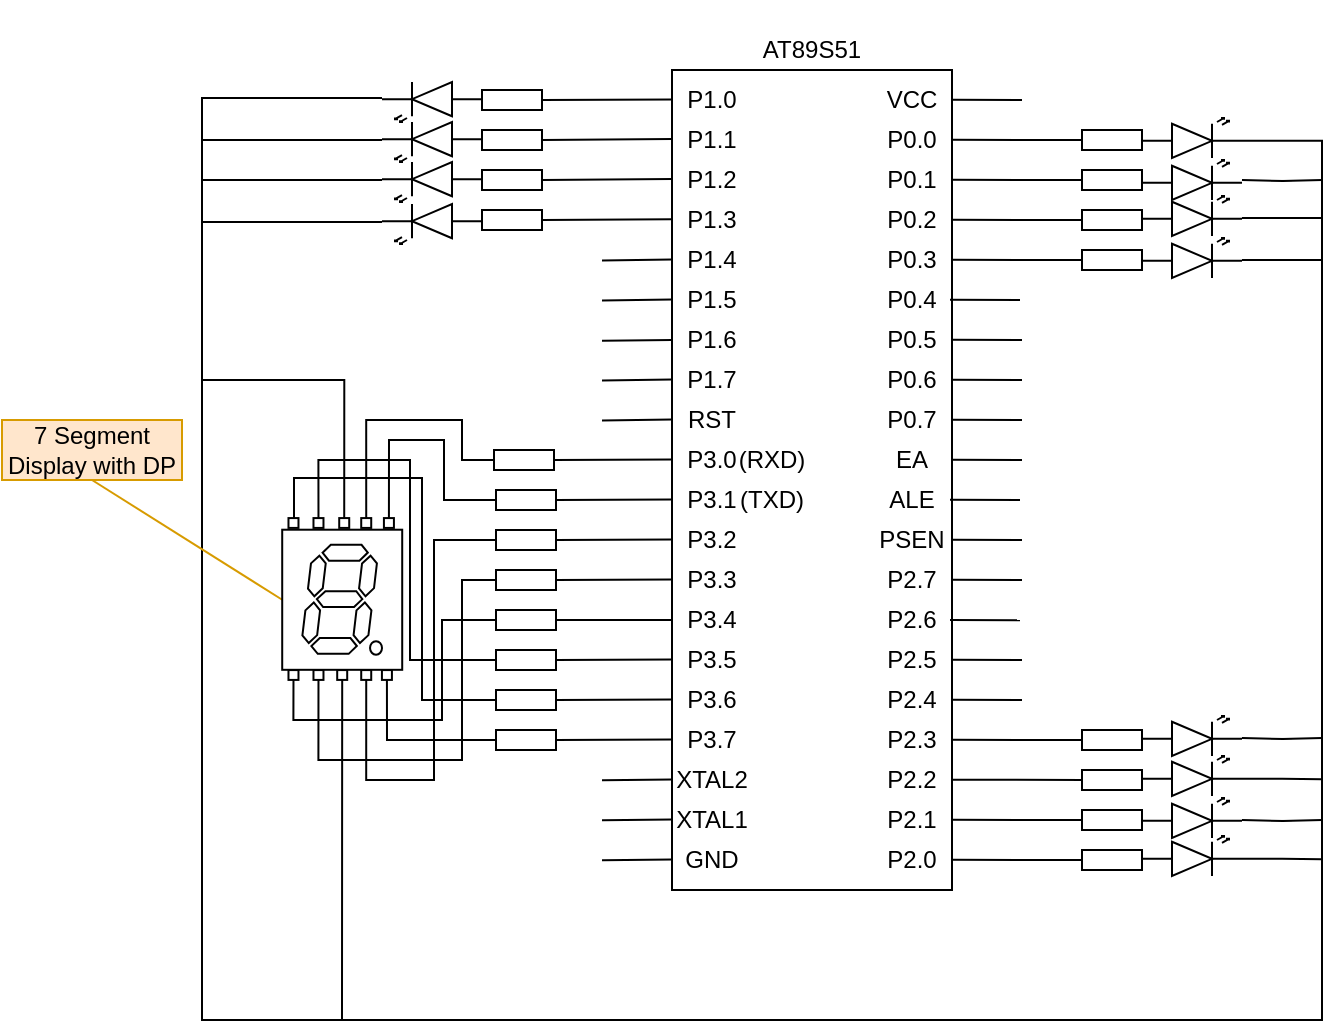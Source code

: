 <mxfile version="15.5.4" type="github">
  <diagram id="vIiQq1wwTRpz4SdiB72X" name="Page-1">
    <mxGraphModel dx="981" dy="520" grid="1" gridSize="10" guides="1" tooltips="1" connect="1" arrows="1" fold="1" page="1" pageScale="1" pageWidth="850" pageHeight="1100" math="0" shadow="0">
      <root>
        <mxCell id="0" />
        <mxCell id="1" parent="0" />
        <mxCell id="CmY2rEqbeD9_ClXR6DBM-1" value="" style="rounded=0;whiteSpace=wrap;html=1;rotation=90;align=left;" parent="1" vertex="1">
          <mxGeometry x="268" y="460" width="410" height="140" as="geometry" />
        </mxCell>
        <mxCell id="CmY2rEqbeD9_ClXR6DBM-2" value="P1.0" style="text;html=1;strokeColor=none;fillColor=none;align=center;verticalAlign=middle;whiteSpace=wrap;rounded=0;" parent="1" vertex="1">
          <mxGeometry x="408" y="330" width="30" height="20" as="geometry" />
        </mxCell>
        <mxCell id="CmY2rEqbeD9_ClXR6DBM-3" value="P1.1" style="text;html=1;strokeColor=none;fillColor=none;align=center;verticalAlign=middle;whiteSpace=wrap;rounded=0;" parent="1" vertex="1">
          <mxGeometry x="408" y="350" width="30" height="20" as="geometry" />
        </mxCell>
        <mxCell id="CmY2rEqbeD9_ClXR6DBM-4" value="P1.2" style="text;html=1;strokeColor=none;fillColor=none;align=center;verticalAlign=middle;whiteSpace=wrap;rounded=0;" parent="1" vertex="1">
          <mxGeometry x="408" y="370" width="30" height="20" as="geometry" />
        </mxCell>
        <mxCell id="CmY2rEqbeD9_ClXR6DBM-5" value="P1.3" style="text;html=1;strokeColor=none;fillColor=none;align=center;verticalAlign=middle;whiteSpace=wrap;rounded=0;" parent="1" vertex="1">
          <mxGeometry x="408" y="390" width="30" height="20" as="geometry" />
        </mxCell>
        <mxCell id="CmY2rEqbeD9_ClXR6DBM-6" value="P1.4" style="text;html=1;strokeColor=none;fillColor=none;align=center;verticalAlign=middle;whiteSpace=wrap;rounded=0;" parent="1" vertex="1">
          <mxGeometry x="408" y="410" width="30" height="20" as="geometry" />
        </mxCell>
        <mxCell id="CmY2rEqbeD9_ClXR6DBM-7" value="P1.5" style="text;html=1;strokeColor=none;fillColor=none;align=center;verticalAlign=middle;whiteSpace=wrap;rounded=0;" parent="1" vertex="1">
          <mxGeometry x="408" y="430" width="30" height="20" as="geometry" />
        </mxCell>
        <mxCell id="CmY2rEqbeD9_ClXR6DBM-8" value="P1.6" style="text;html=1;strokeColor=none;fillColor=none;align=center;verticalAlign=middle;whiteSpace=wrap;rounded=0;" parent="1" vertex="1">
          <mxGeometry x="408" y="450" width="30" height="20" as="geometry" />
        </mxCell>
        <mxCell id="CmY2rEqbeD9_ClXR6DBM-9" value="P1.7" style="text;html=1;strokeColor=none;fillColor=none;align=center;verticalAlign=middle;whiteSpace=wrap;rounded=0;" parent="1" vertex="1">
          <mxGeometry x="408" y="470" width="30" height="20" as="geometry" />
        </mxCell>
        <mxCell id="CmY2rEqbeD9_ClXR6DBM-10" value="RST" style="text;html=1;strokeColor=none;fillColor=none;align=center;verticalAlign=middle;whiteSpace=wrap;rounded=0;" parent="1" vertex="1">
          <mxGeometry x="408" y="490" width="30" height="20" as="geometry" />
        </mxCell>
        <mxCell id="CmY2rEqbeD9_ClXR6DBM-11" value="(RXD)" style="text;html=1;strokeColor=none;fillColor=none;align=center;verticalAlign=middle;whiteSpace=wrap;rounded=0;" parent="1" vertex="1">
          <mxGeometry x="438" y="510" width="30" height="20" as="geometry" />
        </mxCell>
        <mxCell id="CmY2rEqbeD9_ClXR6DBM-12" value="(TXD)" style="text;html=1;strokeColor=none;fillColor=none;align=center;verticalAlign=middle;whiteSpace=wrap;rounded=0;" parent="1" vertex="1">
          <mxGeometry x="438" y="530" width="30" height="20" as="geometry" />
        </mxCell>
        <mxCell id="CmY2rEqbeD9_ClXR6DBM-13" value="P3.1" style="text;html=1;strokeColor=none;fillColor=none;align=center;verticalAlign=middle;whiteSpace=wrap;rounded=0;" parent="1" vertex="1">
          <mxGeometry x="408" y="530" width="30" height="20" as="geometry" />
        </mxCell>
        <mxCell id="CmY2rEqbeD9_ClXR6DBM-14" value="P3.0" style="text;html=1;strokeColor=none;fillColor=none;align=center;verticalAlign=middle;whiteSpace=wrap;rounded=0;" parent="1" vertex="1">
          <mxGeometry x="408" y="510" width="30" height="20" as="geometry" />
        </mxCell>
        <mxCell id="CmY2rEqbeD9_ClXR6DBM-15" value="P3.2" style="text;html=1;strokeColor=none;fillColor=none;align=center;verticalAlign=middle;whiteSpace=wrap;rounded=0;" parent="1" vertex="1">
          <mxGeometry x="408" y="550" width="30" height="20" as="geometry" />
        </mxCell>
        <mxCell id="CmY2rEqbeD9_ClXR6DBM-16" value="P3.3" style="text;html=1;strokeColor=none;fillColor=none;align=center;verticalAlign=middle;whiteSpace=wrap;rounded=0;" parent="1" vertex="1">
          <mxGeometry x="408" y="570" width="30" height="20" as="geometry" />
        </mxCell>
        <mxCell id="CmY2rEqbeD9_ClXR6DBM-17" value="P3.4" style="text;html=1;strokeColor=none;fillColor=none;align=center;verticalAlign=middle;whiteSpace=wrap;rounded=0;" parent="1" vertex="1">
          <mxGeometry x="408" y="590" width="30" height="20" as="geometry" />
        </mxCell>
        <mxCell id="CmY2rEqbeD9_ClXR6DBM-18" value="P3.5" style="text;html=1;strokeColor=none;fillColor=none;align=center;verticalAlign=middle;whiteSpace=wrap;rounded=0;" parent="1" vertex="1">
          <mxGeometry x="408" y="610" width="30" height="20" as="geometry" />
        </mxCell>
        <mxCell id="CmY2rEqbeD9_ClXR6DBM-19" value="P3.6" style="text;html=1;strokeColor=none;fillColor=none;align=center;verticalAlign=middle;whiteSpace=wrap;rounded=0;" parent="1" vertex="1">
          <mxGeometry x="408" y="630" width="30" height="20" as="geometry" />
        </mxCell>
        <mxCell id="CmY2rEqbeD9_ClXR6DBM-20" value="P3.7" style="text;html=1;strokeColor=none;fillColor=none;align=center;verticalAlign=middle;whiteSpace=wrap;rounded=0;" parent="1" vertex="1">
          <mxGeometry x="408" y="650" width="30" height="20" as="geometry" />
        </mxCell>
        <mxCell id="CmY2rEqbeD9_ClXR6DBM-21" value="VCC" style="text;html=1;strokeColor=none;fillColor=none;align=center;verticalAlign=middle;whiteSpace=wrap;rounded=0;" parent="1" vertex="1">
          <mxGeometry x="508" y="330" width="30" height="20" as="geometry" />
        </mxCell>
        <mxCell id="CmY2rEqbeD9_ClXR6DBM-22" value="P0.0" style="text;html=1;strokeColor=none;fillColor=none;align=center;verticalAlign=middle;whiteSpace=wrap;rounded=0;" parent="1" vertex="1">
          <mxGeometry x="508" y="350" width="30" height="20" as="geometry" />
        </mxCell>
        <mxCell id="CmY2rEqbeD9_ClXR6DBM-23" value="P0.1" style="text;html=1;strokeColor=none;fillColor=none;align=center;verticalAlign=middle;whiteSpace=wrap;rounded=0;" parent="1" vertex="1">
          <mxGeometry x="508" y="370" width="30" height="20" as="geometry" />
        </mxCell>
        <mxCell id="CmY2rEqbeD9_ClXR6DBM-24" value="P0.2" style="text;html=1;strokeColor=none;fillColor=none;align=center;verticalAlign=middle;whiteSpace=wrap;rounded=0;" parent="1" vertex="1">
          <mxGeometry x="508" y="390" width="30" height="20" as="geometry" />
        </mxCell>
        <mxCell id="CmY2rEqbeD9_ClXR6DBM-25" value="P0.3" style="text;html=1;strokeColor=none;fillColor=none;align=center;verticalAlign=middle;whiteSpace=wrap;rounded=0;" parent="1" vertex="1">
          <mxGeometry x="508" y="410" width="30" height="20" as="geometry" />
        </mxCell>
        <mxCell id="CmY2rEqbeD9_ClXR6DBM-26" value="P0.4" style="text;html=1;strokeColor=none;fillColor=none;align=center;verticalAlign=middle;whiteSpace=wrap;rounded=0;" parent="1" vertex="1">
          <mxGeometry x="508" y="430" width="30" height="20" as="geometry" />
        </mxCell>
        <mxCell id="CmY2rEqbeD9_ClXR6DBM-27" value="P0.5" style="text;html=1;strokeColor=none;fillColor=none;align=center;verticalAlign=middle;whiteSpace=wrap;rounded=0;" parent="1" vertex="1">
          <mxGeometry x="508" y="450" width="30" height="20" as="geometry" />
        </mxCell>
        <mxCell id="CmY2rEqbeD9_ClXR6DBM-28" value="P0.6" style="text;html=1;strokeColor=none;fillColor=none;align=center;verticalAlign=middle;whiteSpace=wrap;rounded=0;" parent="1" vertex="1">
          <mxGeometry x="508" y="470" width="30" height="20" as="geometry" />
        </mxCell>
        <mxCell id="CmY2rEqbeD9_ClXR6DBM-29" value="P0.7" style="text;html=1;strokeColor=none;fillColor=none;align=center;verticalAlign=middle;whiteSpace=wrap;rounded=0;" parent="1" vertex="1">
          <mxGeometry x="508" y="490" width="30" height="20" as="geometry" />
        </mxCell>
        <mxCell id="CmY2rEqbeD9_ClXR6DBM-30" value="EA" style="text;html=1;strokeColor=none;fillColor=none;align=center;verticalAlign=middle;whiteSpace=wrap;rounded=0;" parent="1" vertex="1">
          <mxGeometry x="508" y="510" width="30" height="20" as="geometry" />
        </mxCell>
        <mxCell id="CmY2rEqbeD9_ClXR6DBM-31" value="ALE" style="text;html=1;strokeColor=none;fillColor=none;align=center;verticalAlign=middle;whiteSpace=wrap;rounded=0;" parent="1" vertex="1">
          <mxGeometry x="508" y="530" width="30" height="20" as="geometry" />
        </mxCell>
        <mxCell id="CmY2rEqbeD9_ClXR6DBM-32" value="PSEN" style="text;html=1;strokeColor=none;fillColor=none;align=center;verticalAlign=middle;whiteSpace=wrap;rounded=0;" parent="1" vertex="1">
          <mxGeometry x="508" y="550" width="30" height="20" as="geometry" />
        </mxCell>
        <mxCell id="CmY2rEqbeD9_ClXR6DBM-33" value="P2.7" style="text;html=1;strokeColor=none;fillColor=none;align=center;verticalAlign=middle;whiteSpace=wrap;rounded=0;" parent="1" vertex="1">
          <mxGeometry x="508" y="570" width="30" height="20" as="geometry" />
        </mxCell>
        <mxCell id="CmY2rEqbeD9_ClXR6DBM-34" value="P2.6" style="text;html=1;strokeColor=none;fillColor=none;align=center;verticalAlign=middle;whiteSpace=wrap;rounded=0;" parent="1" vertex="1">
          <mxGeometry x="508" y="590" width="30" height="20" as="geometry" />
        </mxCell>
        <mxCell id="CmY2rEqbeD9_ClXR6DBM-35" value="P2.5" style="text;html=1;strokeColor=none;fillColor=none;align=center;verticalAlign=middle;whiteSpace=wrap;rounded=0;" parent="1" vertex="1">
          <mxGeometry x="508" y="610" width="30" height="20" as="geometry" />
        </mxCell>
        <mxCell id="CmY2rEqbeD9_ClXR6DBM-36" value="P2.4" style="text;html=1;strokeColor=none;fillColor=none;align=center;verticalAlign=middle;whiteSpace=wrap;rounded=0;" parent="1" vertex="1">
          <mxGeometry x="508" y="630" width="30" height="20" as="geometry" />
        </mxCell>
        <mxCell id="CmY2rEqbeD9_ClXR6DBM-37" value="P2.3" style="text;html=1;strokeColor=none;fillColor=none;align=center;verticalAlign=middle;whiteSpace=wrap;rounded=0;" parent="1" vertex="1">
          <mxGeometry x="508" y="650" width="30" height="20" as="geometry" />
        </mxCell>
        <mxCell id="CmY2rEqbeD9_ClXR6DBM-38" value="P2.2" style="text;html=1;strokeColor=none;fillColor=none;align=center;verticalAlign=middle;whiteSpace=wrap;rounded=0;" parent="1" vertex="1">
          <mxGeometry x="508" y="670" width="30" height="20" as="geometry" />
        </mxCell>
        <mxCell id="CmY2rEqbeD9_ClXR6DBM-39" value="P2.1" style="text;html=1;strokeColor=none;fillColor=none;align=center;verticalAlign=middle;whiteSpace=wrap;rounded=0;" parent="1" vertex="1">
          <mxGeometry x="508" y="690" width="30" height="20" as="geometry" />
        </mxCell>
        <mxCell id="CmY2rEqbeD9_ClXR6DBM-41" value="P2.0" style="text;html=1;strokeColor=none;fillColor=none;align=center;verticalAlign=middle;whiteSpace=wrap;rounded=0;" parent="1" vertex="1">
          <mxGeometry x="508" y="710" width="30" height="20" as="geometry" />
        </mxCell>
        <mxCell id="CmY2rEqbeD9_ClXR6DBM-42" value="GND" style="text;html=1;strokeColor=none;fillColor=none;align=center;verticalAlign=middle;whiteSpace=wrap;rounded=0;" parent="1" vertex="1">
          <mxGeometry x="408" y="710" width="30" height="20" as="geometry" />
        </mxCell>
        <mxCell id="CmY2rEqbeD9_ClXR6DBM-43" value="XTAL1" style="text;html=1;strokeColor=none;fillColor=none;align=center;verticalAlign=middle;whiteSpace=wrap;rounded=0;" parent="1" vertex="1">
          <mxGeometry x="408" y="690" width="30" height="20" as="geometry" />
        </mxCell>
        <mxCell id="CmY2rEqbeD9_ClXR6DBM-44" value="XTAL2" style="text;html=1;strokeColor=none;fillColor=none;align=center;verticalAlign=middle;whiteSpace=wrap;rounded=0;" parent="1" vertex="1">
          <mxGeometry x="408" y="670" width="30" height="20" as="geometry" />
        </mxCell>
        <mxCell id="CmY2rEqbeD9_ClXR6DBM-47" value="" style="endArrow=none;html=1;rounded=0;entryX=0.036;entryY=0.998;entryDx=0;entryDy=0;entryPerimeter=0;exitX=1;exitY=0.5;exitDx=0;exitDy=0;" parent="1" source="CmY2rEqbeD9_ClXR6DBM-94" target="CmY2rEqbeD9_ClXR6DBM-1" edge="1">
          <mxGeometry width="50" height="50" relative="1" as="geometry">
            <mxPoint x="368" y="340" as="sourcePoint" />
            <mxPoint x="398" y="339.88" as="targetPoint" />
          </mxGeometry>
        </mxCell>
        <mxCell id="CmY2rEqbeD9_ClXR6DBM-48" value="AT89S51" style="text;html=1;strokeColor=none;fillColor=none;align=center;verticalAlign=middle;whiteSpace=wrap;rounded=0;" parent="1" vertex="1">
          <mxGeometry x="443" y="300" width="60" height="30" as="geometry" />
        </mxCell>
        <mxCell id="CmY2rEqbeD9_ClXR6DBM-49" value="" style="endArrow=none;html=1;rounded=0;entryX=0.084;entryY=1;entryDx=0;entryDy=0;entryPerimeter=0;exitX=1;exitY=0.5;exitDx=0;exitDy=0;" parent="1" source="CmY2rEqbeD9_ClXR6DBM-97" target="CmY2rEqbeD9_ClXR6DBM-1" edge="1">
          <mxGeometry width="50" height="50" relative="1" as="geometry">
            <mxPoint x="368" y="359" as="sourcePoint" />
            <mxPoint x="398" y="360" as="targetPoint" />
          </mxGeometry>
        </mxCell>
        <mxCell id="CmY2rEqbeD9_ClXR6DBM-50" value="" style="endArrow=none;html=1;rounded=0;entryX=0.133;entryY=1;entryDx=0;entryDy=0;entryPerimeter=0;exitX=1;exitY=0.5;exitDx=0;exitDy=0;" parent="1" source="CmY2rEqbeD9_ClXR6DBM-98" target="CmY2rEqbeD9_ClXR6DBM-1" edge="1">
          <mxGeometry width="50" height="50" relative="1" as="geometry">
            <mxPoint x="368" y="380" as="sourcePoint" />
            <mxPoint x="398" y="380" as="targetPoint" />
          </mxGeometry>
        </mxCell>
        <mxCell id="CmY2rEqbeD9_ClXR6DBM-51" value="" style="endArrow=none;html=1;rounded=0;entryX=0.133;entryY=1;entryDx=0;entryDy=0;entryPerimeter=0;exitX=1;exitY=0.5;exitDx=0;exitDy=0;" parent="1" source="CmY2rEqbeD9_ClXR6DBM-99" edge="1">
          <mxGeometry width="50" height="50" relative="1" as="geometry">
            <mxPoint x="368" y="400" as="sourcePoint" />
            <mxPoint x="403" y="399.6" as="targetPoint" />
          </mxGeometry>
        </mxCell>
        <mxCell id="CmY2rEqbeD9_ClXR6DBM-52" value="" style="endArrow=none;html=1;rounded=0;entryX=0.133;entryY=1;entryDx=0;entryDy=0;entryPerimeter=0;" parent="1" edge="1">
          <mxGeometry width="50" height="50" relative="1" as="geometry">
            <mxPoint x="368" y="420.2" as="sourcePoint" />
            <mxPoint x="403" y="419.8" as="targetPoint" />
          </mxGeometry>
        </mxCell>
        <mxCell id="CmY2rEqbeD9_ClXR6DBM-53" value="" style="endArrow=none;html=1;rounded=0;entryX=0.133;entryY=1;entryDx=0;entryDy=0;entryPerimeter=0;" parent="1" edge="1">
          <mxGeometry width="50" height="50" relative="1" as="geometry">
            <mxPoint x="368" y="440.2" as="sourcePoint" />
            <mxPoint x="403" y="439.8" as="targetPoint" />
          </mxGeometry>
        </mxCell>
        <mxCell id="CmY2rEqbeD9_ClXR6DBM-54" value="" style="endArrow=none;html=1;rounded=0;entryX=0.133;entryY=1;entryDx=0;entryDy=0;entryPerimeter=0;" parent="1" edge="1">
          <mxGeometry width="50" height="50" relative="1" as="geometry">
            <mxPoint x="368" y="460.4" as="sourcePoint" />
            <mxPoint x="403" y="460.0" as="targetPoint" />
          </mxGeometry>
        </mxCell>
        <mxCell id="CmY2rEqbeD9_ClXR6DBM-55" value="" style="endArrow=none;html=1;rounded=0;entryX=0.133;entryY=1;entryDx=0;entryDy=0;entryPerimeter=0;" parent="1" edge="1">
          <mxGeometry width="50" height="50" relative="1" as="geometry">
            <mxPoint x="368" y="480.2" as="sourcePoint" />
            <mxPoint x="403" y="479.8" as="targetPoint" />
          </mxGeometry>
        </mxCell>
        <mxCell id="CmY2rEqbeD9_ClXR6DBM-56" value="" style="endArrow=none;html=1;rounded=0;entryX=0.133;entryY=1;entryDx=0;entryDy=0;entryPerimeter=0;" parent="1" edge="1">
          <mxGeometry width="50" height="50" relative="1" as="geometry">
            <mxPoint x="368" y="500.2" as="sourcePoint" />
            <mxPoint x="403" y="499.8" as="targetPoint" />
          </mxGeometry>
        </mxCell>
        <mxCell id="CmY2rEqbeD9_ClXR6DBM-57" value="" style="endArrow=none;html=1;rounded=0;entryX=0.133;entryY=1;entryDx=0;entryDy=0;entryPerimeter=0;exitX=1;exitY=0.5;exitDx=0;exitDy=0;" parent="1" source="CmY2rEqbeD9_ClXR6DBM-131" edge="1">
          <mxGeometry width="50" height="50" relative="1" as="geometry">
            <mxPoint x="368" y="520.2" as="sourcePoint" />
            <mxPoint x="403" y="519.8" as="targetPoint" />
          </mxGeometry>
        </mxCell>
        <mxCell id="CmY2rEqbeD9_ClXR6DBM-58" value="" style="endArrow=none;html=1;rounded=0;entryX=0.133;entryY=1;entryDx=0;entryDy=0;entryPerimeter=0;exitX=1;exitY=0.5;exitDx=0;exitDy=0;" parent="1" source="CmY2rEqbeD9_ClXR6DBM-133" edge="1">
          <mxGeometry width="50" height="50" relative="1" as="geometry">
            <mxPoint x="368" y="540.2" as="sourcePoint" />
            <mxPoint x="403" y="539.8" as="targetPoint" />
          </mxGeometry>
        </mxCell>
        <mxCell id="CmY2rEqbeD9_ClXR6DBM-59" value="" style="endArrow=none;html=1;rounded=0;entryX=0.133;entryY=1;entryDx=0;entryDy=0;entryPerimeter=0;exitX=1;exitY=0.5;exitDx=0;exitDy=0;" parent="1" source="CmY2rEqbeD9_ClXR6DBM-134" edge="1">
          <mxGeometry width="50" height="50" relative="1" as="geometry">
            <mxPoint x="368" y="560.11" as="sourcePoint" />
            <mxPoint x="403" y="559.71" as="targetPoint" />
          </mxGeometry>
        </mxCell>
        <mxCell id="CmY2rEqbeD9_ClXR6DBM-60" value="" style="endArrow=none;html=1;rounded=0;entryX=0.133;entryY=1;entryDx=0;entryDy=0;entryPerimeter=0;exitX=1;exitY=0.5;exitDx=0;exitDy=0;" parent="1" source="CmY2rEqbeD9_ClXR6DBM-135" edge="1">
          <mxGeometry width="50" height="50" relative="1" as="geometry">
            <mxPoint x="368" y="580.11" as="sourcePoint" />
            <mxPoint x="403" y="579.71" as="targetPoint" />
          </mxGeometry>
        </mxCell>
        <mxCell id="CmY2rEqbeD9_ClXR6DBM-61" value="" style="endArrow=none;html=1;rounded=0;entryX=0.133;entryY=1;entryDx=0;entryDy=0;entryPerimeter=0;exitX=1;exitY=0.5;exitDx=0;exitDy=0;" parent="1" source="CmY2rEqbeD9_ClXR6DBM-136" edge="1">
          <mxGeometry width="50" height="50" relative="1" as="geometry">
            <mxPoint x="348" y="600" as="sourcePoint" />
            <mxPoint x="403" y="600.0" as="targetPoint" />
          </mxGeometry>
        </mxCell>
        <mxCell id="CmY2rEqbeD9_ClXR6DBM-62" value="" style="endArrow=none;html=1;rounded=0;entryX=0.133;entryY=1;entryDx=0;entryDy=0;entryPerimeter=0;exitX=1;exitY=0.5;exitDx=0;exitDy=0;" parent="1" source="CmY2rEqbeD9_ClXR6DBM-137" edge="1">
          <mxGeometry width="50" height="50" relative="1" as="geometry">
            <mxPoint x="368" y="620.11" as="sourcePoint" />
            <mxPoint x="403" y="619.71" as="targetPoint" />
          </mxGeometry>
        </mxCell>
        <mxCell id="CmY2rEqbeD9_ClXR6DBM-63" value="" style="endArrow=none;html=1;rounded=0;entryX=0.133;entryY=1;entryDx=0;entryDy=0;entryPerimeter=0;exitX=1;exitY=0.5;exitDx=0;exitDy=0;" parent="1" source="CmY2rEqbeD9_ClXR6DBM-138" edge="1">
          <mxGeometry width="50" height="50" relative="1" as="geometry">
            <mxPoint x="368" y="640.11" as="sourcePoint" />
            <mxPoint x="403" y="639.71" as="targetPoint" />
          </mxGeometry>
        </mxCell>
        <mxCell id="CmY2rEqbeD9_ClXR6DBM-64" value="" style="endArrow=none;html=1;rounded=0;entryX=0.133;entryY=1;entryDx=0;entryDy=0;entryPerimeter=0;exitX=1;exitY=0.5;exitDx=0;exitDy=0;" parent="1" source="CmY2rEqbeD9_ClXR6DBM-139" edge="1">
          <mxGeometry width="50" height="50" relative="1" as="geometry">
            <mxPoint x="368" y="660.11" as="sourcePoint" />
            <mxPoint x="403" y="659.71" as="targetPoint" />
          </mxGeometry>
        </mxCell>
        <mxCell id="CmY2rEqbeD9_ClXR6DBM-65" value="" style="endArrow=none;html=1;rounded=0;entryX=0.133;entryY=1;entryDx=0;entryDy=0;entryPerimeter=0;" parent="1" edge="1">
          <mxGeometry width="50" height="50" relative="1" as="geometry">
            <mxPoint x="368" y="680.11" as="sourcePoint" />
            <mxPoint x="403" y="679.71" as="targetPoint" />
          </mxGeometry>
        </mxCell>
        <mxCell id="CmY2rEqbeD9_ClXR6DBM-66" value="" style="endArrow=none;html=1;rounded=0;entryX=0.133;entryY=1;entryDx=0;entryDy=0;entryPerimeter=0;" parent="1" edge="1">
          <mxGeometry width="50" height="50" relative="1" as="geometry">
            <mxPoint x="368" y="700.11" as="sourcePoint" />
            <mxPoint x="403" y="699.71" as="targetPoint" />
          </mxGeometry>
        </mxCell>
        <mxCell id="CmY2rEqbeD9_ClXR6DBM-67" value="" style="endArrow=none;html=1;rounded=0;entryX=0.133;entryY=1;entryDx=0;entryDy=0;entryPerimeter=0;" parent="1" edge="1">
          <mxGeometry width="50" height="50" relative="1" as="geometry">
            <mxPoint x="368" y="720.11" as="sourcePoint" />
            <mxPoint x="403" y="719.71" as="targetPoint" />
          </mxGeometry>
        </mxCell>
        <mxCell id="CmY2rEqbeD9_ClXR6DBM-69" value="" style="endArrow=none;html=1;rounded=0;exitX=0.963;exitY=0;exitDx=0;exitDy=0;exitPerimeter=0;entryX=0;entryY=0.5;entryDx=0;entryDy=0;" parent="1" target="CmY2rEqbeD9_ClXR6DBM-102" edge="1">
          <mxGeometry width="50" height="50" relative="1" as="geometry">
            <mxPoint x="543" y="699.88" as="sourcePoint" />
            <mxPoint x="578" y="700.05" as="targetPoint" />
          </mxGeometry>
        </mxCell>
        <mxCell id="CmY2rEqbeD9_ClXR6DBM-70" value="" style="endArrow=none;html=1;rounded=0;exitX=0.963;exitY=0;exitDx=0;exitDy=0;exitPerimeter=0;entryX=0;entryY=0.5;entryDx=0;entryDy=0;" parent="1" target="CmY2rEqbeD9_ClXR6DBM-100" edge="1">
          <mxGeometry width="50" height="50" relative="1" as="geometry">
            <mxPoint x="543" y="719.88" as="sourcePoint" />
            <mxPoint x="578" y="720.05" as="targetPoint" />
          </mxGeometry>
        </mxCell>
        <mxCell id="CmY2rEqbeD9_ClXR6DBM-71" value="" style="endArrow=none;html=1;rounded=0;exitX=0.963;exitY=0;exitDx=0;exitDy=0;exitPerimeter=0;" parent="1" target="CmY2rEqbeD9_ClXR6DBM-103" edge="1">
          <mxGeometry width="50" height="50" relative="1" as="geometry">
            <mxPoint x="543" y="679.88" as="sourcePoint" />
            <mxPoint x="578" y="680.05" as="targetPoint" />
          </mxGeometry>
        </mxCell>
        <mxCell id="CmY2rEqbeD9_ClXR6DBM-72" value="" style="endArrow=none;html=1;rounded=0;exitX=0.963;exitY=0;exitDx=0;exitDy=0;exitPerimeter=0;entryX=0;entryY=0.5;entryDx=0;entryDy=0;" parent="1" target="CmY2rEqbeD9_ClXR6DBM-104" edge="1">
          <mxGeometry width="50" height="50" relative="1" as="geometry">
            <mxPoint x="543" y="659.88" as="sourcePoint" />
            <mxPoint x="578" y="660.05" as="targetPoint" />
          </mxGeometry>
        </mxCell>
        <mxCell id="CmY2rEqbeD9_ClXR6DBM-73" value="" style="endArrow=none;html=1;rounded=0;exitX=0.963;exitY=0;exitDx=0;exitDy=0;exitPerimeter=0;" parent="1" edge="1">
          <mxGeometry width="50" height="50" relative="1" as="geometry">
            <mxPoint x="543" y="639.88" as="sourcePoint" />
            <mxPoint x="578" y="640.05" as="targetPoint" />
          </mxGeometry>
        </mxCell>
        <mxCell id="CmY2rEqbeD9_ClXR6DBM-74" value="" style="endArrow=none;html=1;rounded=0;exitX=0.963;exitY=0;exitDx=0;exitDy=0;exitPerimeter=0;" parent="1" edge="1">
          <mxGeometry width="50" height="50" relative="1" as="geometry">
            <mxPoint x="543" y="619.88" as="sourcePoint" />
            <mxPoint x="578" y="620.05" as="targetPoint" />
          </mxGeometry>
        </mxCell>
        <mxCell id="CmY2rEqbeD9_ClXR6DBM-75" value="" style="endArrow=none;html=1;rounded=0;exitX=0.963;exitY=0;exitDx=0;exitDy=0;exitPerimeter=0;" parent="1" edge="1">
          <mxGeometry width="50" height="50" relative="1" as="geometry">
            <mxPoint x="542" y="600" as="sourcePoint" />
            <mxPoint x="577" y="600.17" as="targetPoint" />
          </mxGeometry>
        </mxCell>
        <mxCell id="CmY2rEqbeD9_ClXR6DBM-76" value="" style="endArrow=none;html=1;rounded=0;exitX=0.963;exitY=0;exitDx=0;exitDy=0;exitPerimeter=0;" parent="1" edge="1">
          <mxGeometry width="50" height="50" relative="1" as="geometry">
            <mxPoint x="543" y="579.88" as="sourcePoint" />
            <mxPoint x="578" y="580.05" as="targetPoint" />
          </mxGeometry>
        </mxCell>
        <mxCell id="CmY2rEqbeD9_ClXR6DBM-77" value="" style="endArrow=none;html=1;rounded=0;exitX=0.963;exitY=0;exitDx=0;exitDy=0;exitPerimeter=0;" parent="1" edge="1">
          <mxGeometry width="50" height="50" relative="1" as="geometry">
            <mxPoint x="543" y="559.88" as="sourcePoint" />
            <mxPoint x="578" y="560.05" as="targetPoint" />
          </mxGeometry>
        </mxCell>
        <mxCell id="CmY2rEqbeD9_ClXR6DBM-79" value="" style="endArrow=none;html=1;rounded=0;exitX=0.963;exitY=0;exitDx=0;exitDy=0;exitPerimeter=0;" parent="1" edge="1">
          <mxGeometry width="50" height="50" relative="1" as="geometry">
            <mxPoint x="542" y="539.88" as="sourcePoint" />
            <mxPoint x="577" y="540.05" as="targetPoint" />
          </mxGeometry>
        </mxCell>
        <mxCell id="CmY2rEqbeD9_ClXR6DBM-80" value="" style="endArrow=none;html=1;rounded=0;exitX=0.963;exitY=0;exitDx=0;exitDy=0;exitPerimeter=0;" parent="1" edge="1">
          <mxGeometry width="50" height="50" relative="1" as="geometry">
            <mxPoint x="543" y="519.88" as="sourcePoint" />
            <mxPoint x="578" y="520.05" as="targetPoint" />
          </mxGeometry>
        </mxCell>
        <mxCell id="CmY2rEqbeD9_ClXR6DBM-81" value="" style="endArrow=none;html=1;rounded=0;exitX=0.963;exitY=0;exitDx=0;exitDy=0;exitPerimeter=0;" parent="1" edge="1">
          <mxGeometry width="50" height="50" relative="1" as="geometry">
            <mxPoint x="543" y="499.88" as="sourcePoint" />
            <mxPoint x="578" y="500.05" as="targetPoint" />
          </mxGeometry>
        </mxCell>
        <mxCell id="CmY2rEqbeD9_ClXR6DBM-82" value="" style="endArrow=none;html=1;rounded=0;exitX=0.963;exitY=0;exitDx=0;exitDy=0;exitPerimeter=0;" parent="1" edge="1">
          <mxGeometry width="50" height="50" relative="1" as="geometry">
            <mxPoint x="543" y="479.88" as="sourcePoint" />
            <mxPoint x="578" y="480.05" as="targetPoint" />
          </mxGeometry>
        </mxCell>
        <mxCell id="CmY2rEqbeD9_ClXR6DBM-83" value="" style="endArrow=none;html=1;rounded=0;exitX=0.963;exitY=0;exitDx=0;exitDy=0;exitPerimeter=0;" parent="1" edge="1">
          <mxGeometry width="50" height="50" relative="1" as="geometry">
            <mxPoint x="543" y="459.88" as="sourcePoint" />
            <mxPoint x="578" y="460.05" as="targetPoint" />
          </mxGeometry>
        </mxCell>
        <mxCell id="CmY2rEqbeD9_ClXR6DBM-84" value="" style="endArrow=none;html=1;rounded=0;exitX=0.963;exitY=0;exitDx=0;exitDy=0;exitPerimeter=0;" parent="1" edge="1">
          <mxGeometry width="50" height="50" relative="1" as="geometry">
            <mxPoint x="542" y="439.88" as="sourcePoint" />
            <mxPoint x="577" y="440.05" as="targetPoint" />
          </mxGeometry>
        </mxCell>
        <mxCell id="CmY2rEqbeD9_ClXR6DBM-85" value="" style="endArrow=none;html=1;rounded=0;exitX=0.963;exitY=0;exitDx=0;exitDy=0;exitPerimeter=0;entryX=0;entryY=0.5;entryDx=0;entryDy=0;" parent="1" target="CmY2rEqbeD9_ClXR6DBM-93" edge="1">
          <mxGeometry width="50" height="50" relative="1" as="geometry">
            <mxPoint x="543" y="419.88" as="sourcePoint" />
            <mxPoint x="578" y="420.05" as="targetPoint" />
          </mxGeometry>
        </mxCell>
        <mxCell id="CmY2rEqbeD9_ClXR6DBM-86" value="" style="endArrow=none;html=1;rounded=0;exitX=0.963;exitY=0;exitDx=0;exitDy=0;exitPerimeter=0;entryX=0;entryY=0.5;entryDx=0;entryDy=0;" parent="1" target="CmY2rEqbeD9_ClXR6DBM-92" edge="1">
          <mxGeometry width="50" height="50" relative="1" as="geometry">
            <mxPoint x="543" y="399.88" as="sourcePoint" />
            <mxPoint x="578" y="400.05" as="targetPoint" />
          </mxGeometry>
        </mxCell>
        <mxCell id="CmY2rEqbeD9_ClXR6DBM-87" value="" style="endArrow=none;html=1;rounded=0;exitX=0.963;exitY=0;exitDx=0;exitDy=0;exitPerimeter=0;entryX=0;entryY=0.5;entryDx=0;entryDy=0;" parent="1" target="CmY2rEqbeD9_ClXR6DBM-90" edge="1">
          <mxGeometry width="50" height="50" relative="1" as="geometry">
            <mxPoint x="543" y="379.88" as="sourcePoint" />
            <mxPoint x="578" y="380.05" as="targetPoint" />
          </mxGeometry>
        </mxCell>
        <mxCell id="CmY2rEqbeD9_ClXR6DBM-88" value="" style="endArrow=none;html=1;rounded=0;exitX=0.963;exitY=0;exitDx=0;exitDy=0;exitPerimeter=0;entryX=0;entryY=0.5;entryDx=0;entryDy=0;" parent="1" target="CmY2rEqbeD9_ClXR6DBM-91" edge="1">
          <mxGeometry width="50" height="50" relative="1" as="geometry">
            <mxPoint x="543" y="359.88" as="sourcePoint" />
            <mxPoint x="578" y="360.05" as="targetPoint" />
          </mxGeometry>
        </mxCell>
        <mxCell id="CmY2rEqbeD9_ClXR6DBM-89" value="" style="endArrow=none;html=1;rounded=0;exitX=0.963;exitY=0;exitDx=0;exitDy=0;exitPerimeter=0;" parent="1" edge="1">
          <mxGeometry width="50" height="50" relative="1" as="geometry">
            <mxPoint x="543" y="339.88" as="sourcePoint" />
            <mxPoint x="578" y="340.05" as="targetPoint" />
          </mxGeometry>
        </mxCell>
        <mxCell id="CmY2rEqbeD9_ClXR6DBM-90" value="" style="rounded=0;whiteSpace=wrap;html=1;align=left;" parent="1" vertex="1">
          <mxGeometry x="608" y="375" width="30" height="10" as="geometry" />
        </mxCell>
        <mxCell id="CmY2rEqbeD9_ClXR6DBM-91" value="" style="rounded=0;whiteSpace=wrap;html=1;align=left;" parent="1" vertex="1">
          <mxGeometry x="608" y="355" width="30" height="10" as="geometry" />
        </mxCell>
        <mxCell id="CmY2rEqbeD9_ClXR6DBM-92" value="" style="rounded=0;whiteSpace=wrap;html=1;align=left;" parent="1" vertex="1">
          <mxGeometry x="608" y="395" width="30" height="10" as="geometry" />
        </mxCell>
        <mxCell id="CmY2rEqbeD9_ClXR6DBM-93" value="" style="rounded=0;whiteSpace=wrap;html=1;align=left;" parent="1" vertex="1">
          <mxGeometry x="608" y="415" width="30" height="10" as="geometry" />
        </mxCell>
        <mxCell id="CmY2rEqbeD9_ClXR6DBM-94" value="" style="rounded=0;whiteSpace=wrap;html=1;align=left;" parent="1" vertex="1">
          <mxGeometry x="308" y="335" width="30" height="10" as="geometry" />
        </mxCell>
        <mxCell id="CmY2rEqbeD9_ClXR6DBM-97" value="" style="rounded=0;whiteSpace=wrap;html=1;align=left;" parent="1" vertex="1">
          <mxGeometry x="308" y="355" width="30" height="10" as="geometry" />
        </mxCell>
        <mxCell id="CmY2rEqbeD9_ClXR6DBM-98" value="" style="rounded=0;whiteSpace=wrap;html=1;align=left;" parent="1" vertex="1">
          <mxGeometry x="308" y="375" width="30" height="10" as="geometry" />
        </mxCell>
        <mxCell id="CmY2rEqbeD9_ClXR6DBM-99" value="" style="rounded=0;whiteSpace=wrap;html=1;align=left;" parent="1" vertex="1">
          <mxGeometry x="308" y="395" width="30" height="10" as="geometry" />
        </mxCell>
        <mxCell id="CmY2rEqbeD9_ClXR6DBM-100" value="" style="rounded=0;whiteSpace=wrap;html=1;align=left;" parent="1" vertex="1">
          <mxGeometry x="608" y="715" width="30" height="10" as="geometry" />
        </mxCell>
        <mxCell id="CmY2rEqbeD9_ClXR6DBM-102" value="" style="rounded=0;whiteSpace=wrap;html=1;align=left;" parent="1" vertex="1">
          <mxGeometry x="608" y="695" width="30" height="10" as="geometry" />
        </mxCell>
        <mxCell id="CmY2rEqbeD9_ClXR6DBM-103" value="" style="rounded=0;whiteSpace=wrap;html=1;align=left;" parent="1" vertex="1">
          <mxGeometry x="608" y="675" width="30" height="10" as="geometry" />
        </mxCell>
        <mxCell id="CmY2rEqbeD9_ClXR6DBM-104" value="" style="rounded=0;whiteSpace=wrap;html=1;align=left;" parent="1" vertex="1">
          <mxGeometry x="608" y="655" width="30" height="10" as="geometry" />
        </mxCell>
        <mxCell id="CmY2rEqbeD9_ClXR6DBM-118" style="edgeStyle=orthogonalEdgeStyle;rounded=0;orthogonalLoop=1;jettySize=auto;html=1;exitX=1;exitY=0.57;exitDx=0;exitDy=0;exitPerimeter=0;endArrow=none;endFill=0;" parent="1" source="CmY2rEqbeD9_ClXR6DBM-105" edge="1">
          <mxGeometry relative="1" as="geometry">
            <mxPoint x="208" y="339.048" as="targetPoint" />
            <Array as="points">
              <mxPoint x="728" y="360" />
              <mxPoint x="728" y="800" />
              <mxPoint x="168" y="800" />
              <mxPoint x="168" y="339" />
            </Array>
          </mxGeometry>
        </mxCell>
        <mxCell id="CmY2rEqbeD9_ClXR6DBM-105" value="" style="verticalLabelPosition=bottom;shadow=0;dashed=0;align=center;html=1;verticalAlign=top;shape=mxgraph.electrical.opto_electronics.led_2;pointerEvents=1;" parent="1" vertex="1">
          <mxGeometry x="638" y="349" width="50" height="20" as="geometry" />
        </mxCell>
        <mxCell id="CmY2rEqbeD9_ClXR6DBM-124" style="edgeStyle=orthogonalEdgeStyle;rounded=0;orthogonalLoop=1;jettySize=auto;html=1;endArrow=none;endFill=0;" parent="1" edge="1">
          <mxGeometry relative="1" as="geometry">
            <mxPoint x="728" y="380" as="targetPoint" />
            <mxPoint x="688" y="380" as="sourcePoint" />
          </mxGeometry>
        </mxCell>
        <mxCell id="CmY2rEqbeD9_ClXR6DBM-106" value="" style="verticalLabelPosition=bottom;shadow=0;dashed=0;align=center;html=1;verticalAlign=top;shape=mxgraph.electrical.opto_electronics.led_2;pointerEvents=1;" parent="1" vertex="1">
          <mxGeometry x="638" y="370" width="50" height="20" as="geometry" />
        </mxCell>
        <mxCell id="CmY2rEqbeD9_ClXR6DBM-125" style="edgeStyle=orthogonalEdgeStyle;rounded=0;orthogonalLoop=1;jettySize=auto;html=1;endArrow=none;endFill=0;" parent="1" edge="1">
          <mxGeometry relative="1" as="geometry">
            <mxPoint x="728" y="399" as="targetPoint" />
            <mxPoint x="688" y="399" as="sourcePoint" />
            <Array as="points">
              <mxPoint x="708" y="399" />
              <mxPoint x="708" y="399" />
            </Array>
          </mxGeometry>
        </mxCell>
        <mxCell id="CmY2rEqbeD9_ClXR6DBM-107" value="" style="verticalLabelPosition=bottom;shadow=0;dashed=0;align=center;html=1;verticalAlign=top;shape=mxgraph.electrical.opto_electronics.led_2;pointerEvents=1;" parent="1" vertex="1">
          <mxGeometry x="638" y="388" width="50" height="20" as="geometry" />
        </mxCell>
        <mxCell id="CmY2rEqbeD9_ClXR6DBM-126" style="edgeStyle=orthogonalEdgeStyle;rounded=0;orthogonalLoop=1;jettySize=auto;html=1;endArrow=none;endFill=0;" parent="1" source="CmY2rEqbeD9_ClXR6DBM-108" edge="1">
          <mxGeometry relative="1" as="geometry">
            <mxPoint x="728" y="420" as="targetPoint" />
            <Array as="points">
              <mxPoint x="698" y="420" />
              <mxPoint x="698" y="420" />
            </Array>
          </mxGeometry>
        </mxCell>
        <mxCell id="CmY2rEqbeD9_ClXR6DBM-108" value="" style="verticalLabelPosition=bottom;shadow=0;dashed=0;align=center;html=1;verticalAlign=top;shape=mxgraph.electrical.opto_electronics.led_2;pointerEvents=1;" parent="1" vertex="1">
          <mxGeometry x="638" y="409" width="50" height="20" as="geometry" />
        </mxCell>
        <mxCell id="CmY2rEqbeD9_ClXR6DBM-121" style="edgeStyle=orthogonalEdgeStyle;rounded=0;orthogonalLoop=1;jettySize=auto;html=1;exitX=1;exitY=0.57;exitDx=0;exitDy=0;exitPerimeter=0;endArrow=none;endFill=0;" parent="1" source="CmY2rEqbeD9_ClXR6DBM-109" edge="1">
          <mxGeometry relative="1" as="geometry">
            <mxPoint x="728" y="679.571" as="targetPoint" />
          </mxGeometry>
        </mxCell>
        <mxCell id="CmY2rEqbeD9_ClXR6DBM-109" value="" style="verticalLabelPosition=bottom;shadow=0;dashed=0;align=center;html=1;verticalAlign=top;shape=mxgraph.electrical.opto_electronics.led_2;pointerEvents=1;" parent="1" vertex="1">
          <mxGeometry x="638" y="668" width="50" height="20" as="geometry" />
        </mxCell>
        <mxCell id="CmY2rEqbeD9_ClXR6DBM-119" style="edgeStyle=orthogonalEdgeStyle;orthogonalLoop=1;jettySize=auto;html=1;rounded=0;endArrow=none;endFill=0;exitX=1;exitY=0.5;exitDx=0;exitDy=0;exitPerimeter=0;" parent="1" edge="1">
          <mxGeometry relative="1" as="geometry">
            <mxPoint x="728" y="659.0" as="targetPoint" />
            <mxPoint x="688" y="659.0" as="sourcePoint" />
          </mxGeometry>
        </mxCell>
        <mxCell id="CmY2rEqbeD9_ClXR6DBM-110" value="" style="verticalLabelPosition=bottom;shadow=0;dashed=0;align=center;html=1;verticalAlign=top;shape=mxgraph.electrical.opto_electronics.led_2;pointerEvents=1;" parent="1" vertex="1">
          <mxGeometry x="638" y="648" width="50" height="20" as="geometry" />
        </mxCell>
        <mxCell id="CmY2rEqbeD9_ClXR6DBM-122" style="edgeStyle=orthogonalEdgeStyle;rounded=0;orthogonalLoop=1;jettySize=auto;html=1;endArrow=none;endFill=0;" parent="1" edge="1">
          <mxGeometry relative="1" as="geometry">
            <mxPoint x="728" y="700" as="targetPoint" />
            <mxPoint x="688" y="700" as="sourcePoint" />
          </mxGeometry>
        </mxCell>
        <mxCell id="CmY2rEqbeD9_ClXR6DBM-111" value="" style="verticalLabelPosition=bottom;shadow=0;dashed=0;align=center;html=1;verticalAlign=top;shape=mxgraph.electrical.opto_electronics.led_2;pointerEvents=1;" parent="1" vertex="1">
          <mxGeometry x="638" y="689" width="50" height="20" as="geometry" />
        </mxCell>
        <mxCell id="CmY2rEqbeD9_ClXR6DBM-123" style="edgeStyle=orthogonalEdgeStyle;rounded=0;orthogonalLoop=1;jettySize=auto;html=1;exitX=1;exitY=0.57;exitDx=0;exitDy=0;exitPerimeter=0;endArrow=none;endFill=0;" parent="1" source="CmY2rEqbeD9_ClXR6DBM-112" edge="1">
          <mxGeometry relative="1" as="geometry">
            <mxPoint x="728" y="719.571" as="targetPoint" />
          </mxGeometry>
        </mxCell>
        <mxCell id="CmY2rEqbeD9_ClXR6DBM-112" value="" style="verticalLabelPosition=bottom;shadow=0;dashed=0;align=center;html=1;verticalAlign=top;shape=mxgraph.electrical.opto_electronics.led_2;pointerEvents=1;" parent="1" vertex="1">
          <mxGeometry x="638" y="708" width="50" height="20" as="geometry" />
        </mxCell>
        <mxCell id="CmY2rEqbeD9_ClXR6DBM-127" style="edgeStyle=orthogonalEdgeStyle;rounded=0;orthogonalLoop=1;jettySize=auto;html=1;endArrow=none;endFill=0;" parent="1" edge="1">
          <mxGeometry relative="1" as="geometry">
            <mxPoint x="208" y="339" as="targetPoint" />
            <mxPoint x="258" y="339" as="sourcePoint" />
          </mxGeometry>
        </mxCell>
        <mxCell id="CmY2rEqbeD9_ClXR6DBM-113" value="" style="verticalLabelPosition=bottom;shadow=0;dashed=0;align=center;html=1;verticalAlign=top;shape=mxgraph.electrical.opto_electronics.led_2;pointerEvents=1;rotation=-180;" parent="1" vertex="1">
          <mxGeometry x="258" y="331" width="50" height="20" as="geometry" />
        </mxCell>
        <mxCell id="CmY2rEqbeD9_ClXR6DBM-128" style="edgeStyle=orthogonalEdgeStyle;rounded=0;orthogonalLoop=1;jettySize=auto;html=1;endArrow=none;endFill=0;" parent="1" edge="1">
          <mxGeometry relative="1" as="geometry">
            <mxPoint x="168" y="360" as="targetPoint" />
            <mxPoint x="258" y="360" as="sourcePoint" />
          </mxGeometry>
        </mxCell>
        <mxCell id="CmY2rEqbeD9_ClXR6DBM-115" value="" style="verticalLabelPosition=bottom;shadow=0;dashed=0;align=center;html=1;verticalAlign=top;shape=mxgraph.electrical.opto_electronics.led_2;pointerEvents=1;rotation=-180;" parent="1" vertex="1">
          <mxGeometry x="258" y="351" width="50" height="20" as="geometry" />
        </mxCell>
        <mxCell id="CmY2rEqbeD9_ClXR6DBM-129" style="edgeStyle=orthogonalEdgeStyle;rounded=0;orthogonalLoop=1;jettySize=auto;html=1;endArrow=none;endFill=0;" parent="1" edge="1">
          <mxGeometry relative="1" as="geometry">
            <mxPoint x="168" y="380" as="targetPoint" />
            <mxPoint x="258" y="380" as="sourcePoint" />
          </mxGeometry>
        </mxCell>
        <mxCell id="CmY2rEqbeD9_ClXR6DBM-116" value="" style="verticalLabelPosition=bottom;shadow=0;dashed=0;align=center;html=1;verticalAlign=top;shape=mxgraph.electrical.opto_electronics.led_2;pointerEvents=1;rotation=-180;" parent="1" vertex="1">
          <mxGeometry x="258" y="371" width="50" height="20" as="geometry" />
        </mxCell>
        <mxCell id="CmY2rEqbeD9_ClXR6DBM-130" style="edgeStyle=orthogonalEdgeStyle;rounded=0;orthogonalLoop=1;jettySize=auto;html=1;endArrow=none;endFill=0;" parent="1" edge="1">
          <mxGeometry relative="1" as="geometry">
            <mxPoint x="168" y="401" as="targetPoint" />
            <mxPoint x="258" y="401" as="sourcePoint" />
          </mxGeometry>
        </mxCell>
        <mxCell id="CmY2rEqbeD9_ClXR6DBM-117" value="" style="verticalLabelPosition=bottom;shadow=0;dashed=0;align=center;html=1;verticalAlign=top;shape=mxgraph.electrical.opto_electronics.led_2;pointerEvents=1;rotation=-180;" parent="1" vertex="1">
          <mxGeometry x="258" y="392" width="50" height="20" as="geometry" />
        </mxCell>
        <mxCell id="UzM7T16LJ7WjfKC22Fy3-6" style="edgeStyle=orthogonalEdgeStyle;rounded=0;orthogonalLoop=1;jettySize=auto;html=1;entryX=0;entryY=0.5;entryDx=0;entryDy=0;endArrow=none;endFill=0;" edge="1" parent="1" source="CmY2rEqbeD9_ClXR6DBM-131" target="jAyLTGo2BNtcaMXMq0Om-4">
          <mxGeometry relative="1" as="geometry">
            <Array as="points">
              <mxPoint x="298" y="520" />
              <mxPoint x="298" y="500" />
              <mxPoint x="250" y="500" />
            </Array>
          </mxGeometry>
        </mxCell>
        <mxCell id="CmY2rEqbeD9_ClXR6DBM-131" value="" style="rounded=0;whiteSpace=wrap;html=1;align=left;" parent="1" vertex="1">
          <mxGeometry x="314" y="515" width="30" height="10" as="geometry" />
        </mxCell>
        <mxCell id="UzM7T16LJ7WjfKC22Fy3-13" style="edgeStyle=orthogonalEdgeStyle;rounded=0;orthogonalLoop=1;jettySize=auto;html=1;entryX=0;entryY=0.5;entryDx=0;entryDy=0;endArrow=none;endFill=0;" edge="1" parent="1" source="CmY2rEqbeD9_ClXR6DBM-133" target="jAyLTGo2BNtcaMXMq0Om-5">
          <mxGeometry relative="1" as="geometry">
            <Array as="points">
              <mxPoint x="289" y="540" />
              <mxPoint x="289" y="510" />
              <mxPoint x="262" y="510" />
            </Array>
          </mxGeometry>
        </mxCell>
        <mxCell id="CmY2rEqbeD9_ClXR6DBM-133" value="" style="rounded=0;whiteSpace=wrap;html=1;align=left;" parent="1" vertex="1">
          <mxGeometry x="315" y="535" width="30" height="10" as="geometry" />
        </mxCell>
        <mxCell id="UzM7T16LJ7WjfKC22Fy3-12" style="edgeStyle=orthogonalEdgeStyle;rounded=0;orthogonalLoop=1;jettySize=auto;html=1;entryX=1;entryY=0.5;entryDx=0;entryDy=0;endArrow=none;endFill=0;" edge="1" parent="1" source="CmY2rEqbeD9_ClXR6DBM-134" target="jAyLTGo2BNtcaMXMq0Om-8">
          <mxGeometry relative="1" as="geometry">
            <Array as="points">
              <mxPoint x="284" y="560" />
              <mxPoint x="284" y="680" />
              <mxPoint x="250" y="680" />
            </Array>
          </mxGeometry>
        </mxCell>
        <mxCell id="CmY2rEqbeD9_ClXR6DBM-134" value="" style="rounded=0;whiteSpace=wrap;html=1;align=left;" parent="1" vertex="1">
          <mxGeometry x="315" y="555" width="30" height="10" as="geometry" />
        </mxCell>
        <mxCell id="UzM7T16LJ7WjfKC22Fy3-8" style="edgeStyle=orthogonalEdgeStyle;rounded=0;orthogonalLoop=1;jettySize=auto;html=1;entryX=1;entryY=0.5;entryDx=0;entryDy=0;endArrow=none;endFill=0;" edge="1" parent="1" source="CmY2rEqbeD9_ClXR6DBM-135" target="jAyLTGo2BNtcaMXMq0Om-7">
          <mxGeometry relative="1" as="geometry">
            <Array as="points">
              <mxPoint x="298" y="580" />
              <mxPoint x="298" y="670" />
              <mxPoint x="226" y="670" />
            </Array>
          </mxGeometry>
        </mxCell>
        <mxCell id="CmY2rEqbeD9_ClXR6DBM-135" value="" style="rounded=0;whiteSpace=wrap;html=1;align=left;" parent="1" vertex="1">
          <mxGeometry x="315" y="575" width="30" height="10" as="geometry" />
        </mxCell>
        <mxCell id="UzM7T16LJ7WjfKC22Fy3-7" style="edgeStyle=orthogonalEdgeStyle;rounded=0;orthogonalLoop=1;jettySize=auto;html=1;entryX=1;entryY=0.5;entryDx=0;entryDy=0;endArrow=none;endFill=0;" edge="1" parent="1" source="CmY2rEqbeD9_ClXR6DBM-136" target="jAyLTGo2BNtcaMXMq0Om-6">
          <mxGeometry relative="1" as="geometry">
            <Array as="points">
              <mxPoint x="288" y="600" />
              <mxPoint x="288" y="650" />
              <mxPoint x="214" y="650" />
            </Array>
          </mxGeometry>
        </mxCell>
        <mxCell id="CmY2rEqbeD9_ClXR6DBM-136" value="" style="rounded=0;whiteSpace=wrap;html=1;align=left;" parent="1" vertex="1">
          <mxGeometry x="315" y="595" width="30" height="10" as="geometry" />
        </mxCell>
        <mxCell id="UzM7T16LJ7WjfKC22Fy3-4" style="edgeStyle=orthogonalEdgeStyle;rounded=0;orthogonalLoop=1;jettySize=auto;html=1;entryX=0;entryY=0.5;entryDx=0;entryDy=0;endArrow=none;endFill=0;" edge="1" parent="1" source="CmY2rEqbeD9_ClXR6DBM-137" target="jAyLTGo2BNtcaMXMq0Om-3">
          <mxGeometry relative="1" as="geometry">
            <Array as="points">
              <mxPoint x="272" y="620" />
              <mxPoint x="272" y="520" />
              <mxPoint x="226" y="520" />
            </Array>
          </mxGeometry>
        </mxCell>
        <mxCell id="CmY2rEqbeD9_ClXR6DBM-137" value="" style="rounded=0;whiteSpace=wrap;html=1;align=left;" parent="1" vertex="1">
          <mxGeometry x="315" y="615" width="30" height="10" as="geometry" />
        </mxCell>
        <mxCell id="jAyLTGo2BNtcaMXMq0Om-11" style="edgeStyle=orthogonalEdgeStyle;rounded=0;orthogonalLoop=1;jettySize=auto;html=1;entryX=0;entryY=0.5;entryDx=0;entryDy=0;endArrow=none;endFill=0;" parent="1" source="CmY2rEqbeD9_ClXR6DBM-138" target="jAyLTGo2BNtcaMXMq0Om-2" edge="1">
          <mxGeometry relative="1" as="geometry">
            <Array as="points">
              <mxPoint x="278" y="640" />
              <mxPoint x="278" y="529" />
              <mxPoint x="214" y="529" />
              <mxPoint x="214" y="549" />
            </Array>
          </mxGeometry>
        </mxCell>
        <mxCell id="CmY2rEqbeD9_ClXR6DBM-138" value="" style="rounded=0;whiteSpace=wrap;html=1;align=left;" parent="1" vertex="1">
          <mxGeometry x="315" y="635" width="30" height="10" as="geometry" />
        </mxCell>
        <mxCell id="jAyLTGo2BNtcaMXMq0Om-10" style="edgeStyle=orthogonalEdgeStyle;rounded=0;orthogonalLoop=1;jettySize=auto;html=1;entryX=1;entryY=0.5;entryDx=0;entryDy=0;endArrow=none;endFill=0;" parent="1" source="CmY2rEqbeD9_ClXR6DBM-139" target="jAyLTGo2BNtcaMXMq0Om-9" edge="1">
          <mxGeometry relative="1" as="geometry">
            <mxPoint x="258" y="630" as="targetPoint" />
          </mxGeometry>
        </mxCell>
        <mxCell id="CmY2rEqbeD9_ClXR6DBM-139" value="" style="rounded=0;whiteSpace=wrap;html=1;align=left;" parent="1" vertex="1">
          <mxGeometry x="315" y="655" width="30" height="10" as="geometry" />
        </mxCell>
        <mxCell id="UzM7T16LJ7WjfKC22Fy3-18" style="rounded=0;orthogonalLoop=1;jettySize=auto;html=1;endArrow=none;endFill=0;exitX=0.5;exitY=1;exitDx=0;exitDy=0;fillColor=#ffe6cc;strokeColor=#d79b00;entryX=0.5;entryY=1;entryDx=0;entryDy=0;" edge="1" parent="1" source="CmY2rEqbeD9_ClXR6DBM-142" target="UzM7T16LJ7WjfKC22Fy3-19">
          <mxGeometry relative="1" as="geometry">
            <mxPoint x="128" y="530" as="targetPoint" />
          </mxGeometry>
        </mxCell>
        <mxCell id="CmY2rEqbeD9_ClXR6DBM-142" value="" style="rounded=0;whiteSpace=wrap;html=1;align=left;rotation=90;" parent="1" vertex="1">
          <mxGeometry x="203.08" y="559.88" width="70.05" height="60" as="geometry" />
        </mxCell>
        <mxCell id="CmY2rEqbeD9_ClXR6DBM-141" value="" style="verticalLabelPosition=bottom;shadow=0;dashed=0;align=center;html=1;verticalAlign=top;shape=mxgraph.electrical.opto_electronics.7_segment_display_with_dp;pointerEvents=1;" parent="1" vertex="1">
          <mxGeometry x="218.2" y="562.38" width="39.8" height="55" as="geometry" />
        </mxCell>
        <mxCell id="jAyLTGo2BNtcaMXMq0Om-2" value="" style="rounded=0;whiteSpace=wrap;html=1;align=left;rotation=90;" parent="1" vertex="1">
          <mxGeometry x="211.28" y="549" width="4.92" height="5" as="geometry" />
        </mxCell>
        <mxCell id="jAyLTGo2BNtcaMXMq0Om-3" value="" style="rounded=0;whiteSpace=wrap;html=1;align=left;rotation=90;" parent="1" vertex="1">
          <mxGeometry x="223.78" y="549" width="4.92" height="5" as="geometry" />
        </mxCell>
        <mxCell id="jAyLTGo2BNtcaMXMq0Om-4" value="" style="rounded=0;whiteSpace=wrap;html=1;align=left;rotation=90;" parent="1" vertex="1">
          <mxGeometry x="247.65" y="549" width="4.92" height="5" as="geometry" />
        </mxCell>
        <mxCell id="jAyLTGo2BNtcaMXMq0Om-5" value="" style="rounded=0;whiteSpace=wrap;html=1;align=left;rotation=90;" parent="1" vertex="1">
          <mxGeometry x="259" y="549" width="4.92" height="5" as="geometry" />
        </mxCell>
        <mxCell id="jAyLTGo2BNtcaMXMq0Om-6" value="" style="rounded=0;whiteSpace=wrap;html=1;align=left;rotation=90;" parent="1" vertex="1">
          <mxGeometry x="211.28" y="625" width="4.92" height="5" as="geometry" />
        </mxCell>
        <mxCell id="jAyLTGo2BNtcaMXMq0Om-7" value="" style="rounded=0;whiteSpace=wrap;html=1;align=left;rotation=90;" parent="1" vertex="1">
          <mxGeometry x="223.78" y="625" width="4.92" height="5" as="geometry" />
        </mxCell>
        <mxCell id="jAyLTGo2BNtcaMXMq0Om-8" value="" style="rounded=0;whiteSpace=wrap;html=1;align=left;rotation=90;" parent="1" vertex="1">
          <mxGeometry x="247.65" y="625" width="4.92" height="5" as="geometry" />
        </mxCell>
        <mxCell id="jAyLTGo2BNtcaMXMq0Om-9" value="" style="rounded=0;whiteSpace=wrap;html=1;align=left;rotation=90;" parent="1" vertex="1">
          <mxGeometry x="258" y="625" width="4.92" height="5" as="geometry" />
        </mxCell>
        <mxCell id="UzM7T16LJ7WjfKC22Fy3-10" style="edgeStyle=orthogonalEdgeStyle;rounded=0;orthogonalLoop=1;jettySize=auto;html=1;endArrow=none;endFill=0;" edge="1" parent="1" source="UzM7T16LJ7WjfKC22Fy3-2">
          <mxGeometry relative="1" as="geometry">
            <mxPoint x="168" y="480" as="targetPoint" />
            <Array as="points">
              <mxPoint x="239" y="480" />
            </Array>
          </mxGeometry>
        </mxCell>
        <mxCell id="UzM7T16LJ7WjfKC22Fy3-2" value="" style="rounded=0;whiteSpace=wrap;html=1;align=left;rotation=90;" vertex="1" parent="1">
          <mxGeometry x="236.65" y="549" width="4.92" height="5" as="geometry" />
        </mxCell>
        <mxCell id="UzM7T16LJ7WjfKC22Fy3-9" style="edgeStyle=orthogonalEdgeStyle;rounded=0;orthogonalLoop=1;jettySize=auto;html=1;endArrow=none;endFill=0;" edge="1" parent="1" source="UzM7T16LJ7WjfKC22Fy3-3">
          <mxGeometry relative="1" as="geometry">
            <mxPoint x="238" y="800" as="targetPoint" />
          </mxGeometry>
        </mxCell>
        <mxCell id="UzM7T16LJ7WjfKC22Fy3-3" value="" style="rounded=0;whiteSpace=wrap;html=1;align=left;rotation=90;" vertex="1" parent="1">
          <mxGeometry x="235.64" y="625" width="4.92" height="5" as="geometry" />
        </mxCell>
        <mxCell id="UzM7T16LJ7WjfKC22Fy3-14" value="" style="shape=image;html=1;verticalAlign=top;verticalLabelPosition=bottom;labelBackgroundColor=#ffffff;imageAspect=0;aspect=fixed;image=https://cdn3.iconfinder.com/data/icons/developerkit/png/Ball%20Yellow.png" vertex="1" parent="1">
          <mxGeometry x="305.5" y="290" width="35" height="35" as="geometry" />
        </mxCell>
        <mxCell id="UzM7T16LJ7WjfKC22Fy3-15" value="" style="shape=image;html=1;verticalAlign=top;verticalLabelPosition=bottom;labelBackgroundColor=#ffffff;imageAspect=0;aspect=fixed;image=https://cdn3.iconfinder.com/data/icons/developerkit/png/Ball%20Green.png" vertex="1" parent="1">
          <mxGeometry x="608" y="740" width="30" height="30" as="geometry" />
        </mxCell>
        <mxCell id="UzM7T16LJ7WjfKC22Fy3-16" value="" style="shape=image;html=1;verticalAlign=top;verticalLabelPosition=bottom;labelBackgroundColor=#ffffff;imageAspect=0;aspect=fixed;image=https://cdn3.iconfinder.com/data/icons/developerkit/png/Ball%20Red.png" vertex="1" parent="1">
          <mxGeometry x="606.5" y="312" width="33" height="33" as="geometry" />
        </mxCell>
        <mxCell id="UzM7T16LJ7WjfKC22Fy3-19" value="7 Segment Display with DP" style="text;html=1;strokeColor=#d79b00;fillColor=#ffe6cc;align=center;verticalAlign=middle;whiteSpace=wrap;rounded=0;" vertex="1" parent="1">
          <mxGeometry x="68" y="500" width="90" height="30" as="geometry" />
        </mxCell>
      </root>
    </mxGraphModel>
  </diagram>
</mxfile>
